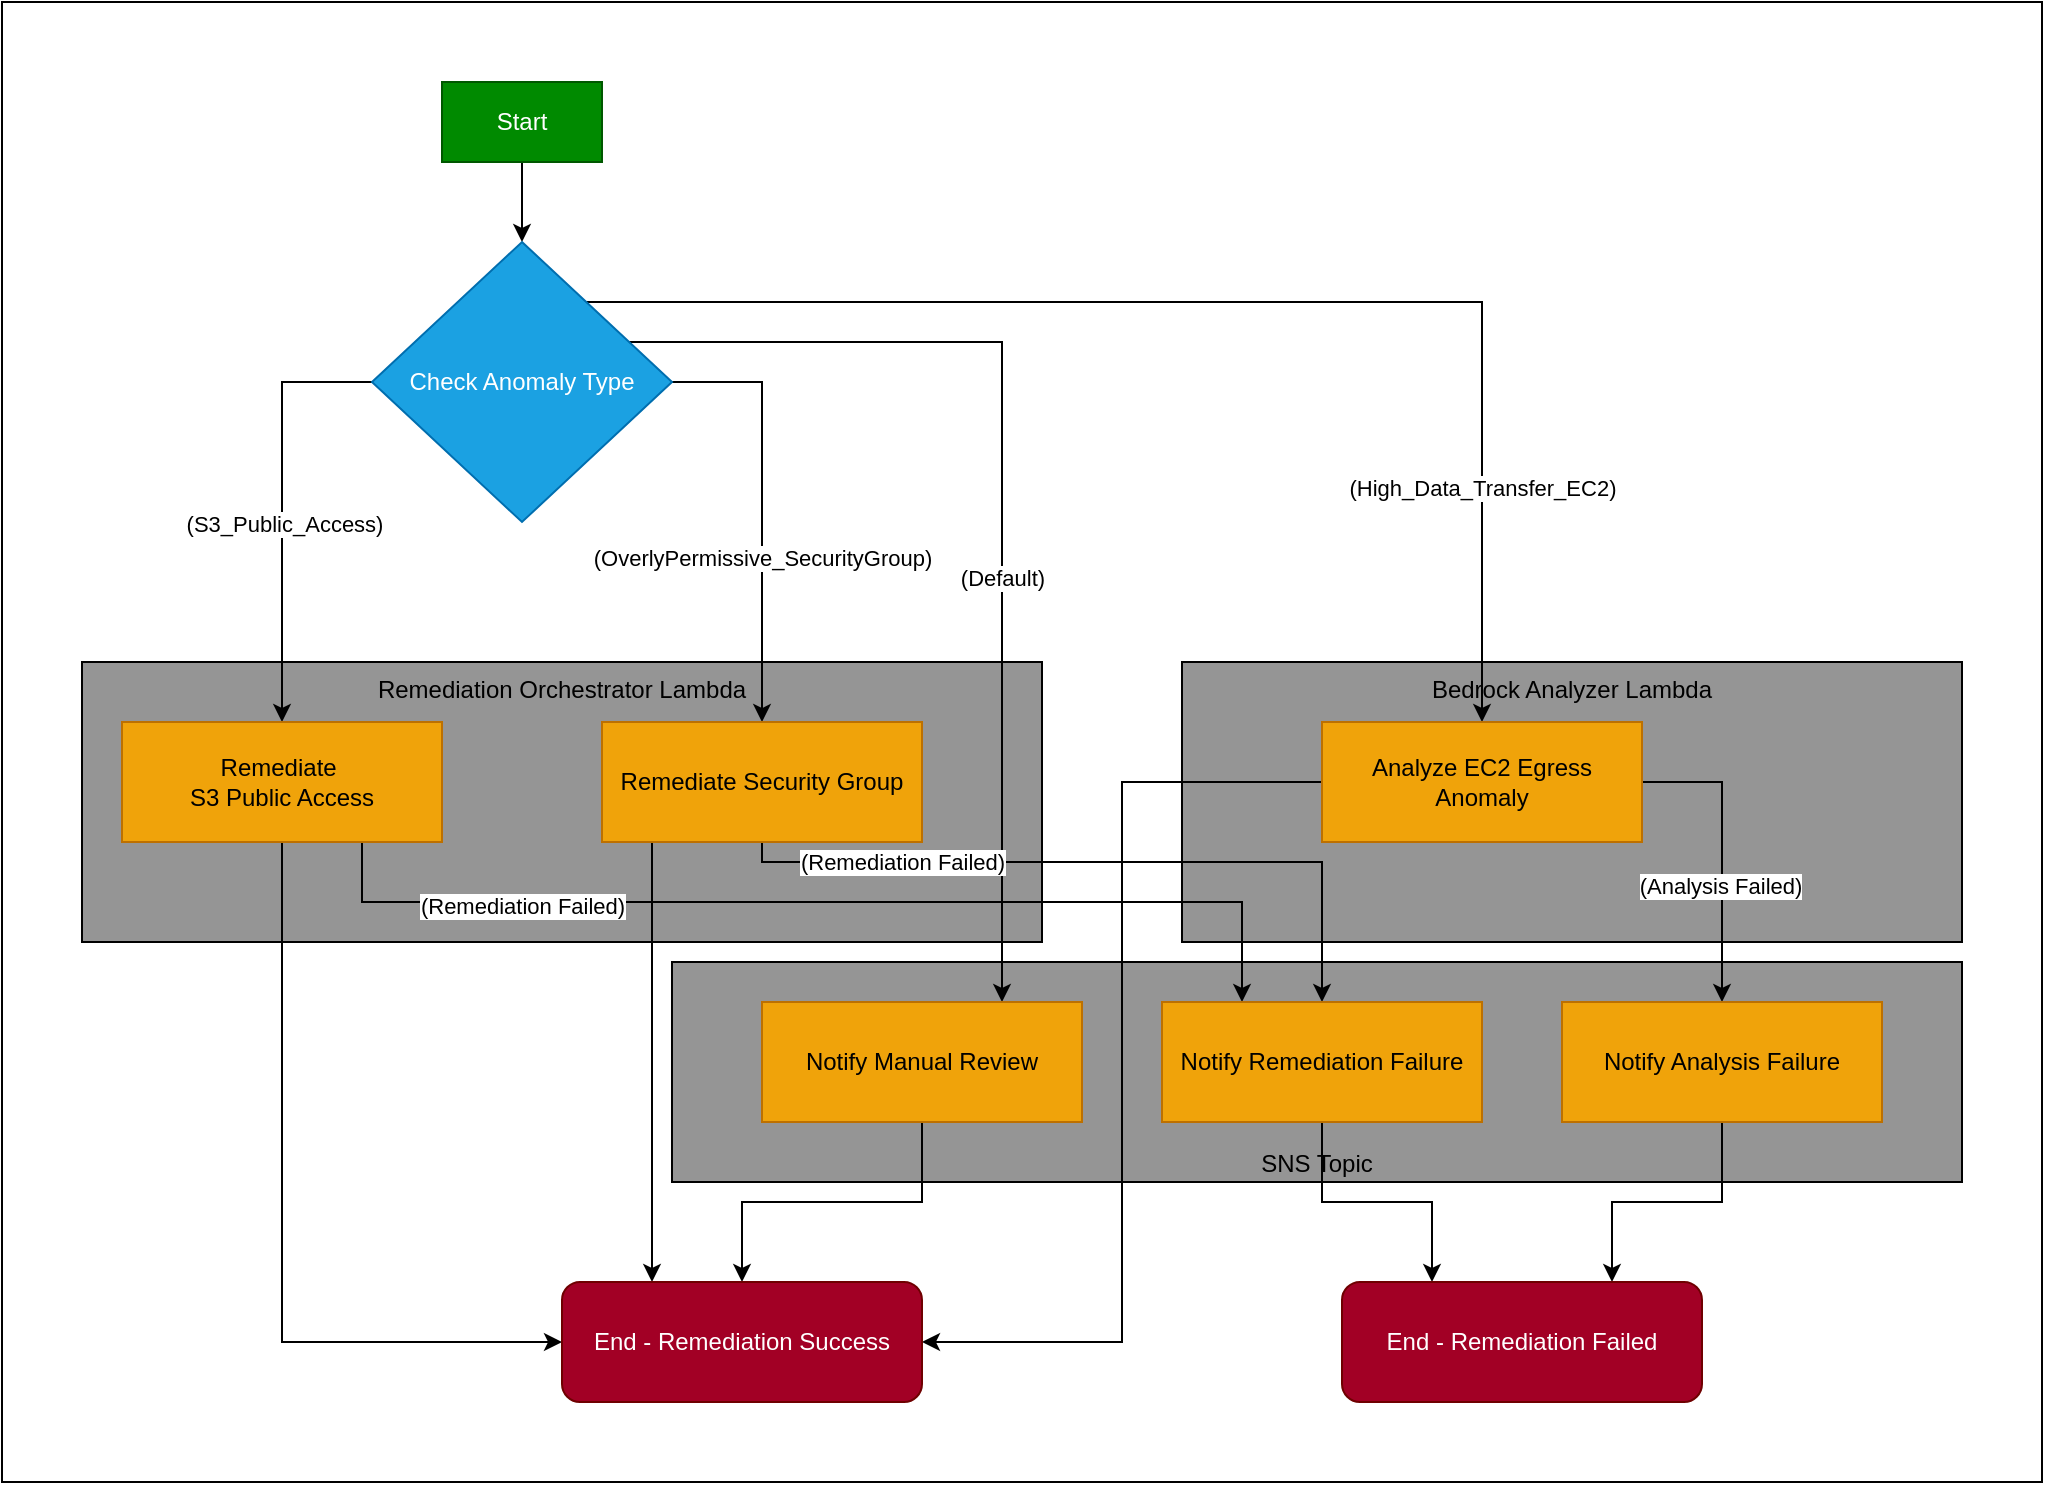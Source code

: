 <mxfile version="28.0.4">
  <diagram name="Page-1" id="RcWqTjuMA_zqod71p_UI">
    <mxGraphModel dx="2403" dy="795" grid="1" gridSize="10" guides="1" tooltips="1" connect="1" arrows="1" fold="1" page="1" pageScale="1" pageWidth="1169" pageHeight="827" math="0" shadow="0">
      <root>
        <mxCell id="0" />
        <mxCell id="1" parent="0" />
        <mxCell id="fWxRGrmEbetW-MnEgMER-1" value="" style="rounded=0;whiteSpace=wrap;html=1;fillColor=none;" vertex="1" parent="1">
          <mxGeometry x="-20" width="1020" height="740" as="geometry" />
        </mxCell>
        <mxCell id="gks2C-_OmMWVBGLPLD4T-36" value="&lt;span class=&quot;selected&quot;&gt;SNS Topic&lt;/span&gt;" style="rounded=0;whiteSpace=wrap;html=1;fillColor=#959595;verticalAlign=bottom;align=center;" parent="1" vertex="1">
          <mxGeometry x="315" y="480" width="645" height="110" as="geometry" />
        </mxCell>
        <mxCell id="gks2C-_OmMWVBGLPLD4T-35" value="&lt;span class=&quot;selected&quot;&gt;Bedrock Analyzer Lambda&lt;/span&gt;" style="rounded=0;whiteSpace=wrap;html=1;fillColor=#959595;verticalAlign=top;" parent="1" vertex="1">
          <mxGeometry x="570" y="330" width="390" height="140" as="geometry" />
        </mxCell>
        <mxCell id="gks2C-_OmMWVBGLPLD4T-34" value="&lt;span class=&quot;selected&quot;&gt;Remediation Orchestrator Lambda&lt;/span&gt;" style="rounded=0;whiteSpace=wrap;html=1;fillColor=#959595;verticalAlign=top;align=center;" parent="1" vertex="1">
          <mxGeometry x="20" y="330" width="480" height="140" as="geometry" />
        </mxCell>
        <mxCell id="gks2C-_OmMWVBGLPLD4T-15" style="edgeStyle=orthogonalEdgeStyle;rounded=0;orthogonalLoop=1;jettySize=auto;html=1;entryX=0.5;entryY=0;entryDx=0;entryDy=0;" parent="1" source="gks2C-_OmMWVBGLPLD4T-1" target="gks2C-_OmMWVBGLPLD4T-2" edge="1">
          <mxGeometry relative="1" as="geometry" />
        </mxCell>
        <mxCell id="gks2C-_OmMWVBGLPLD4T-1" value="Start" style="rounded=0;whiteSpace=wrap;html=1;fillColor=#008a00;fontColor=#ffffff;strokeColor=#005700;" parent="1" vertex="1">
          <mxGeometry x="200" y="40" width="80" height="40" as="geometry" />
        </mxCell>
        <mxCell id="gks2C-_OmMWVBGLPLD4T-13" style="edgeStyle=orthogonalEdgeStyle;rounded=0;orthogonalLoop=1;jettySize=auto;html=1;exitX=0;exitY=0.5;exitDx=0;exitDy=0;" parent="1" source="gks2C-_OmMWVBGLPLD4T-2" target="gks2C-_OmMWVBGLPLD4T-3" edge="1">
          <mxGeometry relative="1" as="geometry" />
        </mxCell>
        <mxCell id="gks2C-_OmMWVBGLPLD4T-14" value="(&lt;span class=&quot;selected&quot;&gt;S3_Public_Access)&lt;/span&gt;" style="edgeLabel;html=1;align=center;verticalAlign=middle;resizable=0;points=[];" parent="gks2C-_OmMWVBGLPLD4T-13" vertex="1" connectable="0">
          <mxGeometry x="0.079" y="1" relative="1" as="geometry">
            <mxPoint as="offset" />
          </mxGeometry>
        </mxCell>
        <mxCell id="gks2C-_OmMWVBGLPLD4T-16" style="edgeStyle=orthogonalEdgeStyle;rounded=0;orthogonalLoop=1;jettySize=auto;html=1;exitX=1;exitY=0.5;exitDx=0;exitDy=0;" parent="1" source="gks2C-_OmMWVBGLPLD4T-2" target="gks2C-_OmMWVBGLPLD4T-4" edge="1">
          <mxGeometry relative="1" as="geometry" />
        </mxCell>
        <mxCell id="gks2C-_OmMWVBGLPLD4T-18" value="(&lt;span class=&quot;selected&quot;&gt;OverlyPermissive_SecurityGroup)&lt;/span&gt;" style="edgeLabel;html=1;align=center;verticalAlign=middle;resizable=0;points=[];" parent="gks2C-_OmMWVBGLPLD4T-16" vertex="1" connectable="0">
          <mxGeometry x="0.237" relative="1" as="geometry">
            <mxPoint as="offset" />
          </mxGeometry>
        </mxCell>
        <mxCell id="gks2C-_OmMWVBGLPLD4T-20" style="edgeStyle=orthogonalEdgeStyle;rounded=0;orthogonalLoop=1;jettySize=auto;html=1;entryX=0.75;entryY=0;entryDx=0;entryDy=0;" parent="1" source="gks2C-_OmMWVBGLPLD4T-2" target="gks2C-_OmMWVBGLPLD4T-8" edge="1">
          <mxGeometry relative="1" as="geometry">
            <Array as="points">
              <mxPoint x="480" y="170" />
            </Array>
          </mxGeometry>
        </mxCell>
        <mxCell id="gks2C-_OmMWVBGLPLD4T-21" value="(Default)" style="edgeLabel;html=1;align=center;verticalAlign=middle;resizable=0;points=[];" parent="gks2C-_OmMWVBGLPLD4T-20" vertex="1" connectable="0">
          <mxGeometry x="0.177" relative="1" as="geometry">
            <mxPoint as="offset" />
          </mxGeometry>
        </mxCell>
        <mxCell id="gks2C-_OmMWVBGLPLD4T-32" style="edgeStyle=orthogonalEdgeStyle;rounded=0;orthogonalLoop=1;jettySize=auto;html=1;entryX=0.5;entryY=0;entryDx=0;entryDy=0;" parent="1" source="gks2C-_OmMWVBGLPLD4T-2" target="gks2C-_OmMWVBGLPLD4T-5" edge="1">
          <mxGeometry relative="1" as="geometry">
            <Array as="points">
              <mxPoint x="720" y="150" />
            </Array>
          </mxGeometry>
        </mxCell>
        <mxCell id="gks2C-_OmMWVBGLPLD4T-33" value="(&lt;span class=&quot;selected&quot;&gt;High_Data_Transfer_EC2)&lt;/span&gt;" style="edgeLabel;html=1;align=center;verticalAlign=middle;resizable=0;points=[];" parent="gks2C-_OmMWVBGLPLD4T-32" vertex="1" connectable="0">
          <mxGeometry x="0.644" relative="1" as="geometry">
            <mxPoint as="offset" />
          </mxGeometry>
        </mxCell>
        <mxCell id="gks2C-_OmMWVBGLPLD4T-2" value="&lt;span class=&quot;selected&quot;&gt;Check Anomaly Type&lt;/span&gt;" style="rhombus;whiteSpace=wrap;html=1;fillColor=#1ba1e2;fontColor=#ffffff;strokeColor=#006EAF;" parent="1" vertex="1">
          <mxGeometry x="165" y="120" width="150" height="140" as="geometry" />
        </mxCell>
        <mxCell id="gks2C-_OmMWVBGLPLD4T-17" style="edgeStyle=orthogonalEdgeStyle;rounded=0;orthogonalLoop=1;jettySize=auto;html=1;entryX=0;entryY=0.5;entryDx=0;entryDy=0;" parent="1" source="gks2C-_OmMWVBGLPLD4T-3" target="gks2C-_OmMWVBGLPLD4T-12" edge="1">
          <mxGeometry relative="1" as="geometry">
            <Array as="points">
              <mxPoint x="120" y="670" />
            </Array>
          </mxGeometry>
        </mxCell>
        <mxCell id="gks2C-_OmMWVBGLPLD4T-26" style="edgeStyle=orthogonalEdgeStyle;rounded=0;orthogonalLoop=1;jettySize=auto;html=1;entryX=0.25;entryY=0;entryDx=0;entryDy=0;" parent="1" source="gks2C-_OmMWVBGLPLD4T-3" target="gks2C-_OmMWVBGLPLD4T-9" edge="1">
          <mxGeometry relative="1" as="geometry">
            <Array as="points">
              <mxPoint x="160" y="450" />
              <mxPoint x="600" y="450" />
            </Array>
          </mxGeometry>
        </mxCell>
        <mxCell id="gks2C-_OmMWVBGLPLD4T-27" value="(&lt;span class=&quot;selected&quot;&gt;Remediation Failed)&lt;/span&gt;" style="edgeLabel;html=1;align=center;verticalAlign=middle;resizable=0;points=[];" parent="gks2C-_OmMWVBGLPLD4T-26" vertex="1" connectable="0">
          <mxGeometry x="-0.504" y="-2" relative="1" as="geometry">
            <mxPoint x="-19" as="offset" />
          </mxGeometry>
        </mxCell>
        <mxCell id="gks2C-_OmMWVBGLPLD4T-3" value="&lt;span class=&quot;selected&quot;&gt;Remediate&amp;nbsp;&lt;/span&gt;&lt;div&gt;&lt;span class=&quot;selected&quot;&gt;S3 Public Access&lt;/span&gt;&lt;/div&gt;" style="rounded=0;whiteSpace=wrap;html=1;fillColor=#f0a30a;fontColor=#000000;strokeColor=#BD7000;" parent="1" vertex="1">
          <mxGeometry x="40" y="360" width="160" height="60" as="geometry" />
        </mxCell>
        <mxCell id="gks2C-_OmMWVBGLPLD4T-19" style="edgeStyle=orthogonalEdgeStyle;rounded=0;orthogonalLoop=1;jettySize=auto;html=1;entryX=0.25;entryY=0;entryDx=0;entryDy=0;" parent="1" source="gks2C-_OmMWVBGLPLD4T-4" target="gks2C-_OmMWVBGLPLD4T-12" edge="1">
          <mxGeometry relative="1" as="geometry">
            <Array as="points">
              <mxPoint x="305" y="470" />
              <mxPoint x="305" y="470" />
            </Array>
          </mxGeometry>
        </mxCell>
        <mxCell id="gks2C-_OmMWVBGLPLD4T-28" style="edgeStyle=orthogonalEdgeStyle;rounded=0;orthogonalLoop=1;jettySize=auto;html=1;entryX=0.5;entryY=0;entryDx=0;entryDy=0;" parent="1" source="gks2C-_OmMWVBGLPLD4T-4" target="gks2C-_OmMWVBGLPLD4T-9" edge="1">
          <mxGeometry relative="1" as="geometry">
            <Array as="points">
              <mxPoint x="360" y="430" />
              <mxPoint x="640" y="430" />
            </Array>
          </mxGeometry>
        </mxCell>
        <mxCell id="gks2C-_OmMWVBGLPLD4T-29" value="(&lt;span class=&quot;selected&quot;&gt;Remediation Failed)&lt;/span&gt;" style="edgeLabel;html=1;align=center;verticalAlign=middle;resizable=0;points=[];" parent="gks2C-_OmMWVBGLPLD4T-28" vertex="1" connectable="0">
          <mxGeometry x="0.389" y="-1" relative="1" as="geometry">
            <mxPoint x="-170" y="-1" as="offset" />
          </mxGeometry>
        </mxCell>
        <mxCell id="gks2C-_OmMWVBGLPLD4T-4" value="&lt;span class=&quot;selected&quot;&gt;Remediate Security Group&lt;/span&gt;" style="rounded=0;whiteSpace=wrap;html=1;fillColor=#f0a30a;fontColor=#000000;strokeColor=#BD7000;" parent="1" vertex="1">
          <mxGeometry x="280" y="360" width="160" height="60" as="geometry" />
        </mxCell>
        <mxCell id="gks2C-_OmMWVBGLPLD4T-23" style="edgeStyle=orthogonalEdgeStyle;rounded=0;orthogonalLoop=1;jettySize=auto;html=1;entryX=1;entryY=0.5;entryDx=0;entryDy=0;" parent="1" source="gks2C-_OmMWVBGLPLD4T-5" target="gks2C-_OmMWVBGLPLD4T-12" edge="1">
          <mxGeometry relative="1" as="geometry" />
        </mxCell>
        <mxCell id="gks2C-_OmMWVBGLPLD4T-30" style="edgeStyle=orthogonalEdgeStyle;rounded=0;orthogonalLoop=1;jettySize=auto;html=1;entryX=0.5;entryY=0;entryDx=0;entryDy=0;" parent="1" source="gks2C-_OmMWVBGLPLD4T-5" target="gks2C-_OmMWVBGLPLD4T-6" edge="1">
          <mxGeometry relative="1" as="geometry">
            <Array as="points">
              <mxPoint x="840" y="390" />
            </Array>
          </mxGeometry>
        </mxCell>
        <mxCell id="gks2C-_OmMWVBGLPLD4T-31" value="(&lt;span class=&quot;selected&quot;&gt;Analysis Failed)&lt;/span&gt;" style="edgeLabel;html=1;align=center;verticalAlign=middle;resizable=0;points=[];" parent="gks2C-_OmMWVBGLPLD4T-30" vertex="1" connectable="0">
          <mxGeometry x="0.227" y="-1" relative="1" as="geometry">
            <mxPoint as="offset" />
          </mxGeometry>
        </mxCell>
        <mxCell id="gks2C-_OmMWVBGLPLD4T-5" value="&lt;span class=&quot;selected&quot;&gt;Analyze EC2 Egress Anomaly&lt;/span&gt;" style="rounded=0;whiteSpace=wrap;html=1;fillColor=#f0a30a;fontColor=#000000;strokeColor=#BD7000;" parent="1" vertex="1">
          <mxGeometry x="640" y="360" width="160" height="60" as="geometry" />
        </mxCell>
        <mxCell id="gks2C-_OmMWVBGLPLD4T-25" style="edgeStyle=orthogonalEdgeStyle;rounded=0;orthogonalLoop=1;jettySize=auto;html=1;entryX=0.75;entryY=0;entryDx=0;entryDy=0;" parent="1" source="gks2C-_OmMWVBGLPLD4T-6" target="gks2C-_OmMWVBGLPLD4T-11" edge="1">
          <mxGeometry relative="1" as="geometry" />
        </mxCell>
        <mxCell id="gks2C-_OmMWVBGLPLD4T-6" value="&lt;span class=&quot;selected&quot;&gt;Notify Analysis Failure&lt;/span&gt;" style="rounded=0;whiteSpace=wrap;html=1;fillColor=#f0a30a;fontColor=#000000;strokeColor=#BD7000;" parent="1" vertex="1">
          <mxGeometry x="760" y="500" width="160" height="60" as="geometry" />
        </mxCell>
        <mxCell id="gks2C-_OmMWVBGLPLD4T-22" style="edgeStyle=orthogonalEdgeStyle;rounded=0;orthogonalLoop=1;jettySize=auto;html=1;entryX=0.5;entryY=0;entryDx=0;entryDy=0;" parent="1" source="gks2C-_OmMWVBGLPLD4T-8" target="gks2C-_OmMWVBGLPLD4T-12" edge="1">
          <mxGeometry relative="1" as="geometry" />
        </mxCell>
        <mxCell id="gks2C-_OmMWVBGLPLD4T-8" value="&lt;span class=&quot;selected&quot;&gt;Notify Manual Review&lt;/span&gt;" style="rounded=0;whiteSpace=wrap;html=1;fillColor=#f0a30a;fontColor=#000000;strokeColor=#BD7000;" parent="1" vertex="1">
          <mxGeometry x="360" y="500" width="160" height="60" as="geometry" />
        </mxCell>
        <mxCell id="gks2C-_OmMWVBGLPLD4T-24" style="edgeStyle=orthogonalEdgeStyle;rounded=0;orthogonalLoop=1;jettySize=auto;html=1;entryX=0.25;entryY=0;entryDx=0;entryDy=0;" parent="1" source="gks2C-_OmMWVBGLPLD4T-9" target="gks2C-_OmMWVBGLPLD4T-11" edge="1">
          <mxGeometry relative="1" as="geometry" />
        </mxCell>
        <mxCell id="gks2C-_OmMWVBGLPLD4T-9" value="&lt;span class=&quot;selected&quot;&gt;Notify Remediation Failure&lt;/span&gt;" style="rounded=0;whiteSpace=wrap;html=1;fillColor=#f0a30a;fontColor=#000000;strokeColor=#BD7000;" parent="1" vertex="1">
          <mxGeometry x="560" y="500" width="160" height="60" as="geometry" />
        </mxCell>
        <mxCell id="gks2C-_OmMWVBGLPLD4T-11" value="&lt;span class=&quot;selected&quot;&gt;End - Remediation Failed&lt;/span&gt;" style="rounded=1;whiteSpace=wrap;html=1;fillColor=#a20025;fontColor=#ffffff;strokeColor=#6F0000;" parent="1" vertex="1">
          <mxGeometry x="650" y="640" width="180" height="60" as="geometry" />
        </mxCell>
        <mxCell id="gks2C-_OmMWVBGLPLD4T-12" value="&lt;span class=&quot;selected&quot;&gt;End - Remediation Success&lt;/span&gt;" style="rounded=1;whiteSpace=wrap;html=1;fillColor=#a20025;fontColor=#ffffff;strokeColor=#6F0000;" parent="1" vertex="1">
          <mxGeometry x="260" y="640" width="180" height="60" as="geometry" />
        </mxCell>
      </root>
    </mxGraphModel>
  </diagram>
</mxfile>
